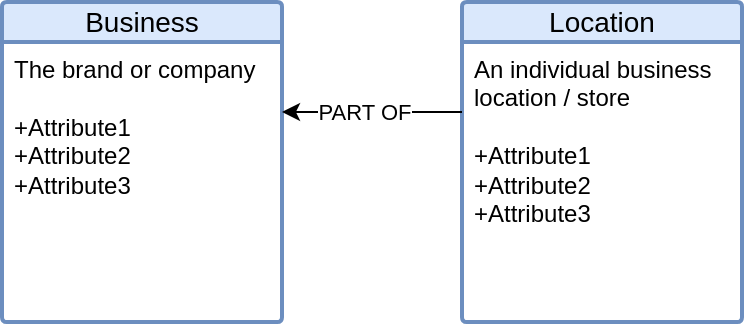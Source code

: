 <mxfile version="28.2.7">
  <diagram name="Page-1" id="0uYfxuU2VXsjchKUQEnz">
    <mxGraphModel dx="807" dy="444" grid="1" gridSize="10" guides="1" tooltips="1" connect="1" arrows="1" fold="1" page="1" pageScale="1" pageWidth="850" pageHeight="1100" math="0" shadow="0">
      <root>
        <mxCell id="0" />
        <mxCell id="1" parent="0" />
        <mxCell id="5bau3K2kAVYW9KvDwNTE-1" value="Business" style="swimlane;childLayout=stackLayout;horizontal=1;startSize=20;horizontalStack=0;rounded=1;fontSize=14;fontStyle=0;strokeWidth=2;resizeParent=0;resizeLast=1;shadow=0;dashed=0;align=center;arcSize=4;whiteSpace=wrap;html=1;fillColor=#dae8fc;strokeColor=#6c8ebf;" vertex="1" parent="1">
          <mxGeometry x="70" y="130" width="140" height="160" as="geometry" />
        </mxCell>
        <mxCell id="5bau3K2kAVYW9KvDwNTE-2" value="&lt;div&gt;The brand or company&lt;/div&gt;&lt;div&gt;&lt;br&gt;&lt;/div&gt;+Attribute1&lt;br&gt;+Attribute2&lt;br&gt;+Attribute3" style="align=left;strokeColor=none;fillColor=none;spacingLeft=4;spacingRight=4;fontSize=12;verticalAlign=top;resizable=0;rotatable=0;part=1;html=1;whiteSpace=wrap;" vertex="1" parent="5bau3K2kAVYW9KvDwNTE-1">
          <mxGeometry y="20" width="140" height="140" as="geometry" />
        </mxCell>
        <mxCell id="5bau3K2kAVYW9KvDwNTE-7" value="Location" style="swimlane;childLayout=stackLayout;horizontal=1;startSize=20;horizontalStack=0;rounded=1;fontSize=14;fontStyle=0;strokeWidth=2;resizeParent=0;resizeLast=1;shadow=0;dashed=0;align=center;arcSize=4;whiteSpace=wrap;html=1;fillColor=#dae8fc;strokeColor=#6c8ebf;" vertex="1" parent="1">
          <mxGeometry x="300" y="130" width="140" height="160" as="geometry" />
        </mxCell>
        <mxCell id="5bau3K2kAVYW9KvDwNTE-8" value="&lt;div&gt;An individual business location / store&lt;/div&gt;&lt;div&gt;&lt;br&gt;&lt;/div&gt;+Attribute1&lt;br&gt;+Attribute2&lt;br&gt;+Attribute3" style="align=left;strokeColor=none;fillColor=none;spacingLeft=4;spacingRight=4;fontSize=12;verticalAlign=top;resizable=0;rotatable=0;part=1;html=1;whiteSpace=wrap;" vertex="1" parent="5bau3K2kAVYW9KvDwNTE-7">
          <mxGeometry y="20" width="140" height="140" as="geometry" />
        </mxCell>
        <mxCell id="5bau3K2kAVYW9KvDwNTE-10" style="edgeStyle=orthogonalEdgeStyle;rounded=0;orthogonalLoop=1;jettySize=auto;html=1;exitX=0;exitY=0.25;exitDx=0;exitDy=0;entryX=1;entryY=0.25;entryDx=0;entryDy=0;" edge="1" parent="1" source="5bau3K2kAVYW9KvDwNTE-8" target="5bau3K2kAVYW9KvDwNTE-2">
          <mxGeometry relative="1" as="geometry" />
        </mxCell>
        <mxCell id="5bau3K2kAVYW9KvDwNTE-11" value="PART OF" style="edgeLabel;html=1;align=center;verticalAlign=middle;resizable=0;points=[];" vertex="1" connectable="0" parent="5bau3K2kAVYW9KvDwNTE-10">
          <mxGeometry x="0.089" relative="1" as="geometry">
            <mxPoint as="offset" />
          </mxGeometry>
        </mxCell>
      </root>
    </mxGraphModel>
  </diagram>
</mxfile>
